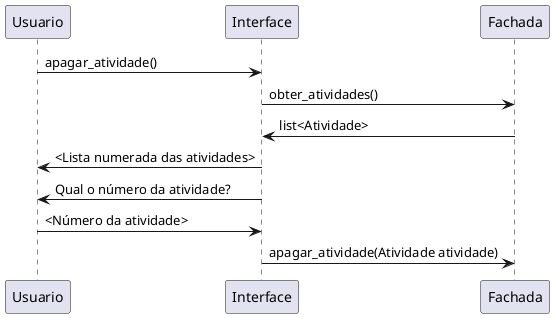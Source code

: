 @startuml

participant Usuario as usr
participant Interface as in
participant Fachada as fac

usr -> in: apagar_atividade()
in -> fac: obter_atividades()
in <- fac: list<Atividade>
usr <- in: <Lista numerada das atividades>
usr <- in: Qual o número da atividade?
usr -> in: <Número da atividade>
in -> fac: apagar_atividade(Atividade atividade)

@enduml

